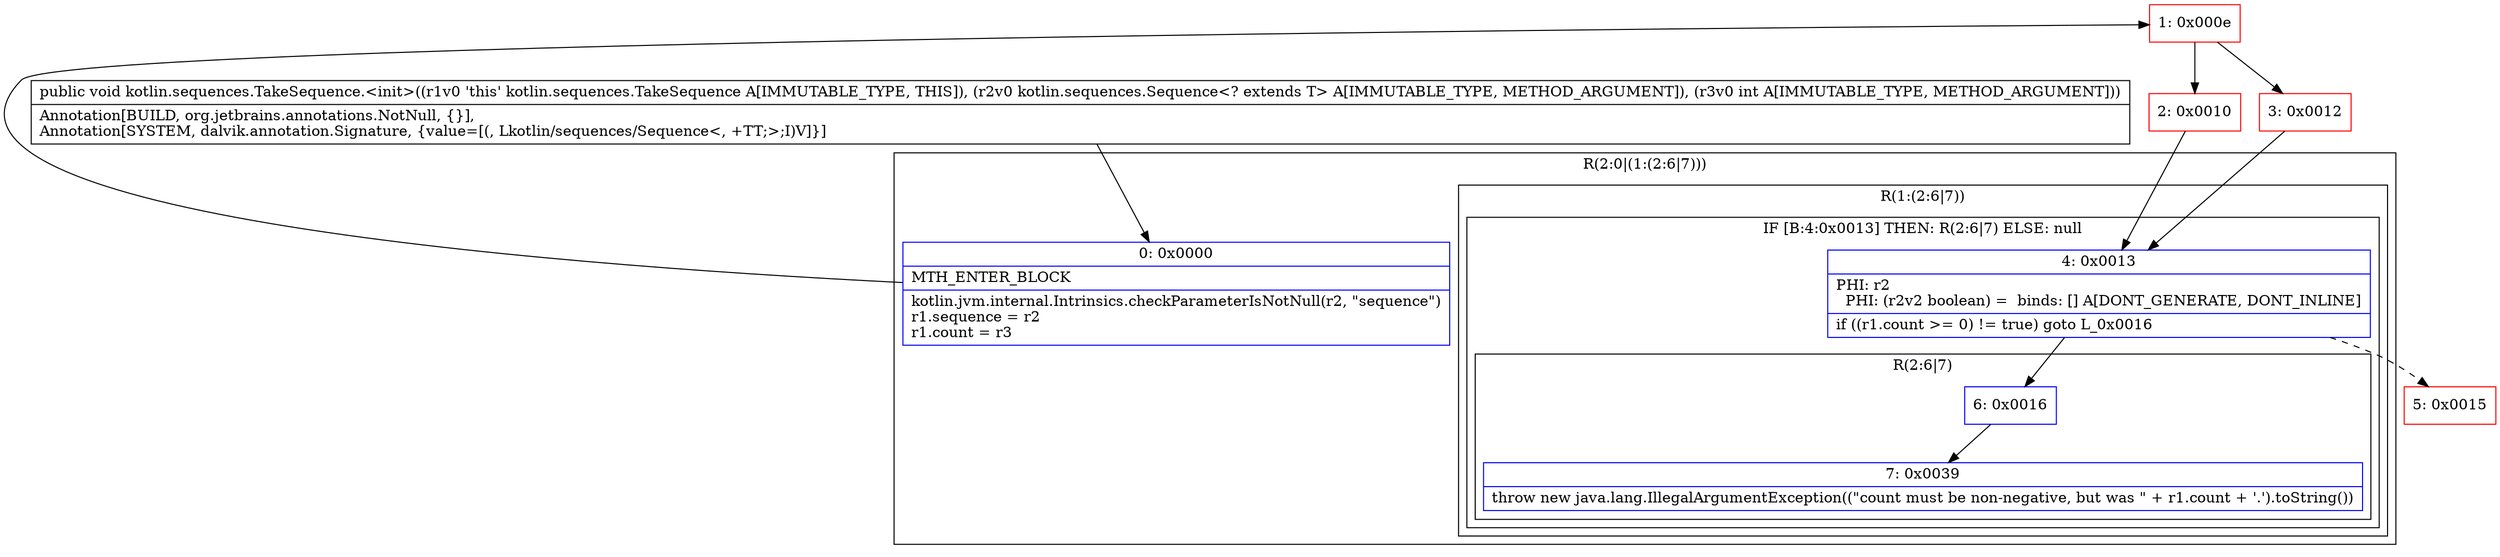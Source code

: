 digraph "CFG forkotlin.sequences.TakeSequence.\<init\>(Lkotlin\/sequences\/Sequence;I)V" {
subgraph cluster_Region_660090365 {
label = "R(2:0|(1:(2:6|7)))";
node [shape=record,color=blue];
Node_0 [shape=record,label="{0\:\ 0x0000|MTH_ENTER_BLOCK\l|kotlin.jvm.internal.Intrinsics.checkParameterIsNotNull(r2, \"sequence\")\lr1.sequence = r2\lr1.count = r3\l}"];
subgraph cluster_Region_389623706 {
label = "R(1:(2:6|7))";
node [shape=record,color=blue];
subgraph cluster_IfRegion_1498810509 {
label = "IF [B:4:0x0013] THEN: R(2:6|7) ELSE: null";
node [shape=record,color=blue];
Node_4 [shape=record,label="{4\:\ 0x0013|PHI: r2 \l  PHI: (r2v2 boolean) =  binds: [] A[DONT_GENERATE, DONT_INLINE]\l|if ((r1.count \>= 0) != true) goto L_0x0016\l}"];
subgraph cluster_Region_777160970 {
label = "R(2:6|7)";
node [shape=record,color=blue];
Node_6 [shape=record,label="{6\:\ 0x0016}"];
Node_7 [shape=record,label="{7\:\ 0x0039|throw new java.lang.IllegalArgumentException((\"count must be non\-negative, but was \" + r1.count + '.').toString())\l}"];
}
}
}
}
Node_1 [shape=record,color=red,label="{1\:\ 0x000e}"];
Node_2 [shape=record,color=red,label="{2\:\ 0x0010}"];
Node_3 [shape=record,color=red,label="{3\:\ 0x0012}"];
Node_5 [shape=record,color=red,label="{5\:\ 0x0015}"];
MethodNode[shape=record,label="{public void kotlin.sequences.TakeSequence.\<init\>((r1v0 'this' kotlin.sequences.TakeSequence A[IMMUTABLE_TYPE, THIS]), (r2v0 kotlin.sequences.Sequence\<? extends T\> A[IMMUTABLE_TYPE, METHOD_ARGUMENT]), (r3v0 int A[IMMUTABLE_TYPE, METHOD_ARGUMENT]))  | Annotation[BUILD, org.jetbrains.annotations.NotNull, \{\}], \lAnnotation[SYSTEM, dalvik.annotation.Signature, \{value=[(, Lkotlin\/sequences\/Sequence\<, +TT;\>;I)V]\}]\l}"];
MethodNode -> Node_0;
Node_0 -> Node_1;
Node_4 -> Node_5[style=dashed];
Node_4 -> Node_6;
Node_6 -> Node_7;
Node_1 -> Node_2;
Node_1 -> Node_3;
Node_2 -> Node_4;
Node_3 -> Node_4;
}

